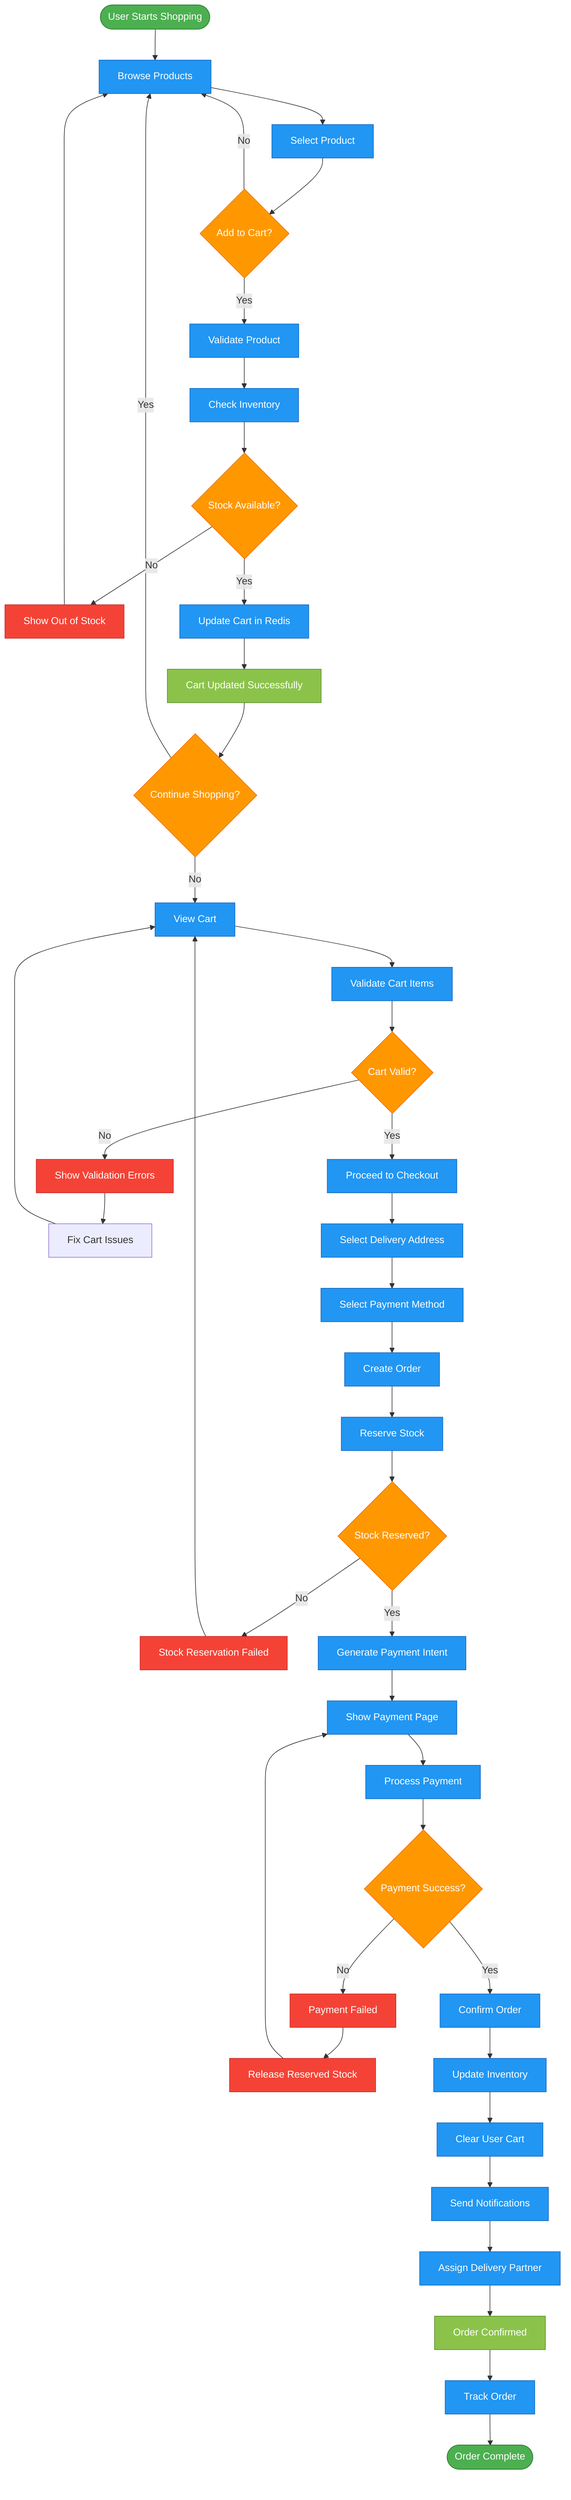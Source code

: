 flowchart TD
    START([User Starts Shopping]) --> BROWSE[Browse Products]
    BROWSE --> SELECT[Select Product]
    SELECT --> ADD_CART{Add to Cart?}
    
    ADD_CART -->|Yes| VALIDATE_PRODUCT[Validate Product]
    ADD_CART -->|No| BROWSE
    
    VALIDATE_PRODUCT --> CHECK_INVENTORY[Check Inventory]
    CHECK_INVENTORY --> INVENTORY_OK{Stock Available?}
    
    INVENTORY_OK -->|No| OUT_OF_STOCK[Show Out of Stock]
    OUT_OF_STOCK --> BROWSE
    
    INVENTORY_OK -->|Yes| UPDATE_CART[Update Cart in Redis]
    UPDATE_CART --> CART_SUCCESS[Cart Updated Successfully]
    CART_SUCCESS --> CONTINUE{Continue Shopping?}
    
    CONTINUE -->|Yes| BROWSE
    CONTINUE -->|No| VIEW_CART[View Cart]
    
    VIEW_CART --> VALIDATE_CART[Validate Cart Items]
    VALIDATE_CART --> CART_VALID{Cart Valid?}
    
    CART_VALID -->|No| SHOW_ERRORS[Show Validation Errors]
    SHOW_ERRORS --> FIX_CART[Fix Cart Issues]
    FIX_CART --> VIEW_CART
    
    CART_VALID -->|Yes| CHECKOUT[Proceed to Checkout]
    CHECKOUT --> SELECT_ADDRESS[Select Delivery Address]
    SELECT_ADDRESS --> SELECT_PAYMENT[Select Payment Method]
    SELECT_PAYMENT --> CREATE_ORDER[Create Order]
    
    CREATE_ORDER --> RESERVE_STOCK[Reserve Stock]
    RESERVE_STOCK --> STOCK_RESERVED{Stock Reserved?}
    
    STOCK_RESERVED -->|No| STOCK_FAILED[Stock Reservation Failed]
    STOCK_FAILED --> VIEW_CART
    
    STOCK_RESERVED -->|Yes| GENERATE_PAYMENT[Generate Payment Intent]
    GENERATE_PAYMENT --> PAYMENT_PAGE[Show Payment Page]
    PAYMENT_PAGE --> PROCESS_PAYMENT[Process Payment]
    
    PROCESS_PAYMENT --> PAYMENT_SUCCESS{Payment Success?}
    
    PAYMENT_SUCCESS -->|No| PAYMENT_FAILED[Payment Failed]
    PAYMENT_FAILED --> RELEASE_STOCK[Release Reserved Stock]
    RELEASE_STOCK --> PAYMENT_PAGE
    
    PAYMENT_SUCCESS -->|Yes| CONFIRM_ORDER[Confirm Order]
    CONFIRM_ORDER --> UPDATE_INVENTORY[Update Inventory]
    UPDATE_INVENTORY --> CLEAR_CART[Clear User Cart]
    CLEAR_CART --> SEND_NOTIFICATIONS[Send Notifications]
    SEND_NOTIFICATIONS --> ASSIGN_DELIVERY[Assign Delivery Partner]
    ASSIGN_DELIVERY --> ORDER_CONFIRMED[Order Confirmed]
    ORDER_CONFIRMED --> TRACK_ORDER[Track Order]
    TRACK_ORDER --> END([Order Complete])

    %% Styling
    classDef startEnd fill:#4caf50,stroke:#2e7d32,color:#fff
    classDef process fill:#2196f3,stroke:#1565c0,color:#fff
    classDef decision fill:#ff9800,stroke:#ef6c00,color:#fff
    classDef error fill:#f44336,stroke:#c62828,color:#fff
    classDef success fill:#8bc34a,stroke:#558b2f,color:#fff

    class START,END startEnd
    class BROWSE,SELECT,VALIDATE_PRODUCT,CHECK_INVENTORY,UPDATE_CART,VIEW_CART,VALIDATE_CART,CHECKOUT,SELECT_ADDRESS,SELECT_PAYMENT,CREATE_ORDER,RESERVE_STOCK,GENERATE_PAYMENT,PAYMENT_PAGE,PROCESS_PAYMENT,CONFIRM_ORDER,UPDATE_INVENTORY,CLEAR_CART,SEND_NOTIFICATIONS,ASSIGN_DELIVERY,TRACK_ORDER process
    class ADD_CART,INVENTORY_OK,CONTINUE,CART_VALID,STOCK_RESERVED,PAYMENT_SUCCESS decision
    class OUT_OF_STOCK,SHOW_ERRORS,STOCK_FAILED,PAYMENT_FAILED,RELEASE_STOCK error
    class CART_SUCCESS,ORDER_CONFIRMED success